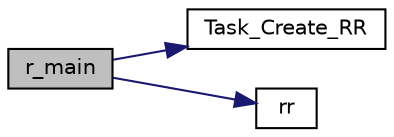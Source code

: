 digraph "r_main"
{
  edge [fontname="Helvetica",fontsize="10",labelfontname="Helvetica",labelfontsize="10"];
  node [fontname="Helvetica",fontsize="10",shape=record];
  rankdir="LR";
  Node1 [label="r_main",height=0.2,width=0.4,color="black", fillcolor="grey75", style="filled", fontcolor="black"];
  Node1 -> Node2 [color="midnightblue",fontsize="10",style="solid",fontname="Helvetica"];
  Node2 [label="Task_Create_RR",height=0.2,width=0.4,color="black", fillcolor="white", style="filled",URL="$os_8c.html#abfffed5dc80a63a8436cc49d61e92cb7"];
  Node1 -> Node3 [color="midnightblue",fontsize="10",style="solid",fontname="Helvetica"];
  Node3 [label="rr",height=0.2,width=0.4,color="black", fillcolor="white", style="filled",URL="$test001__sanity_8c.html#ad8d96e78c958be5e9d61c9c249aadf3b"];
}
